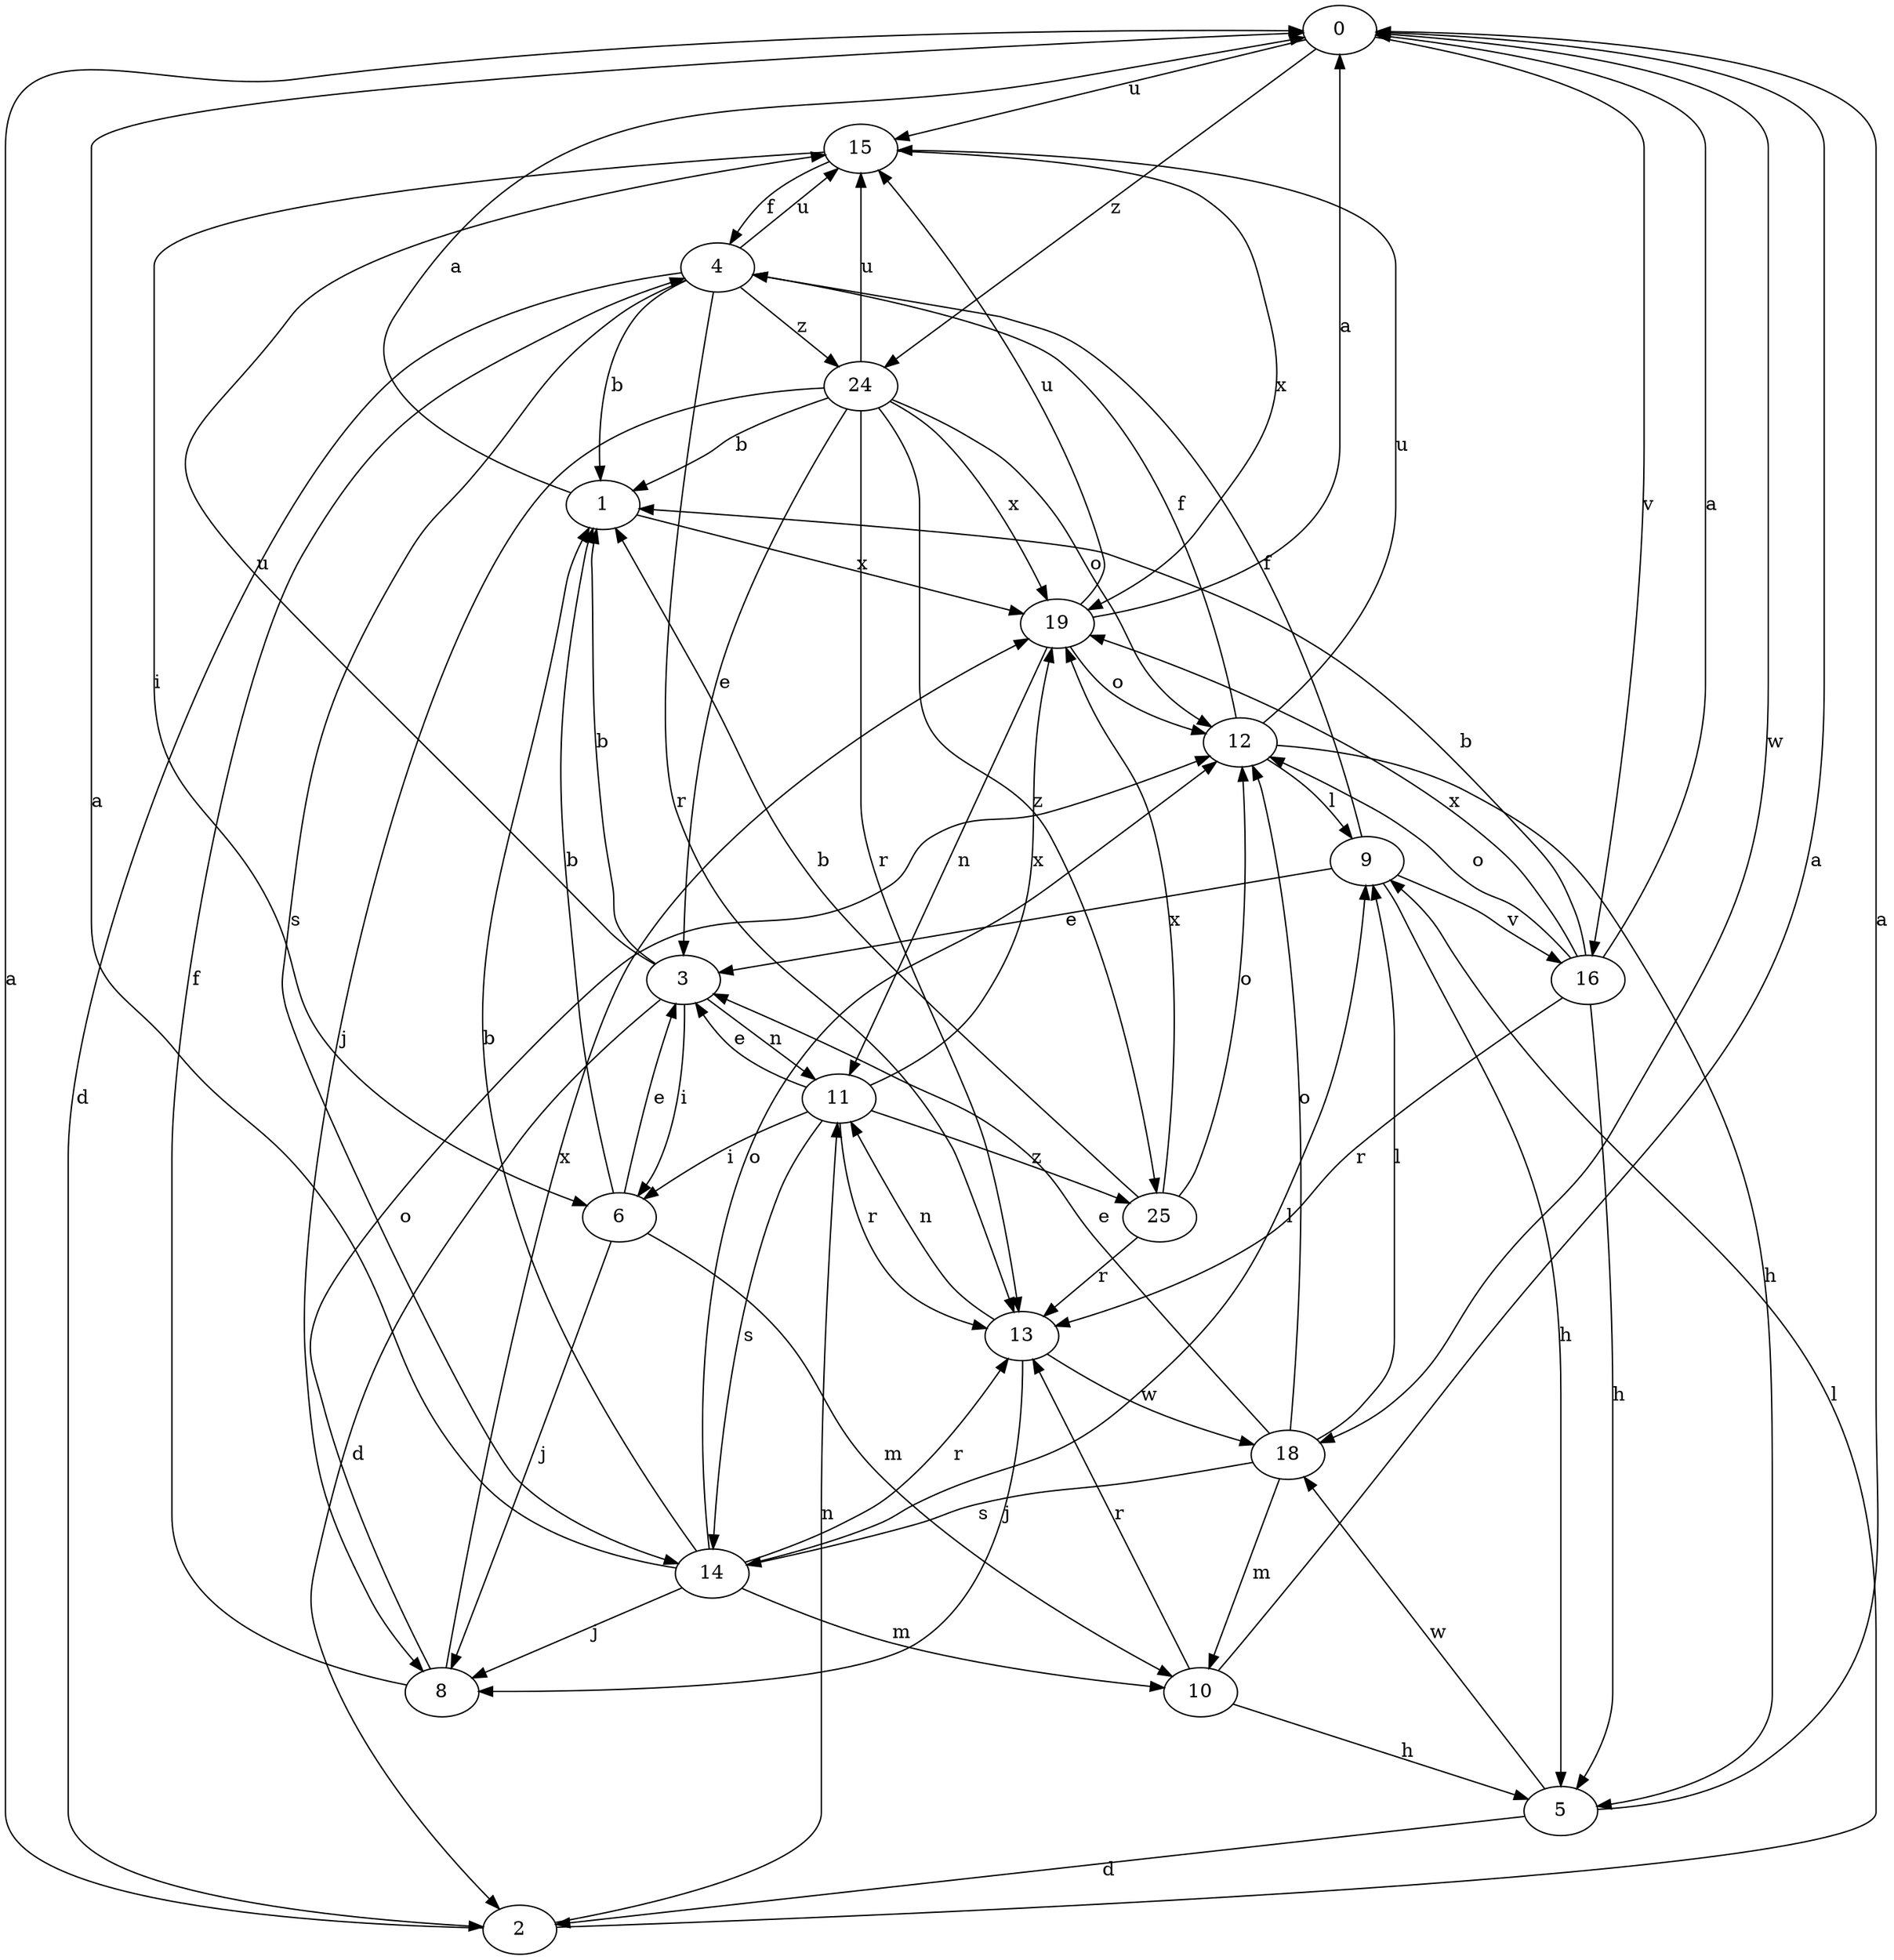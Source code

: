 strict digraph  {
0;
1;
2;
3;
4;
5;
6;
8;
9;
10;
11;
12;
13;
14;
15;
16;
18;
19;
24;
25;
0 -> 15  [label=u];
0 -> 16  [label=v];
0 -> 18  [label=w];
0 -> 24  [label=z];
1 -> 0  [label=a];
1 -> 19  [label=x];
2 -> 0  [label=a];
2 -> 9  [label=l];
2 -> 11  [label=n];
3 -> 1  [label=b];
3 -> 2  [label=d];
3 -> 6  [label=i];
3 -> 11  [label=n];
3 -> 15  [label=u];
4 -> 1  [label=b];
4 -> 2  [label=d];
4 -> 13  [label=r];
4 -> 14  [label=s];
4 -> 15  [label=u];
4 -> 24  [label=z];
5 -> 0  [label=a];
5 -> 2  [label=d];
5 -> 18  [label=w];
6 -> 1  [label=b];
6 -> 3  [label=e];
6 -> 8  [label=j];
6 -> 10  [label=m];
8 -> 4  [label=f];
8 -> 12  [label=o];
8 -> 19  [label=x];
9 -> 3  [label=e];
9 -> 4  [label=f];
9 -> 5  [label=h];
9 -> 16  [label=v];
10 -> 0  [label=a];
10 -> 5  [label=h];
10 -> 13  [label=r];
11 -> 3  [label=e];
11 -> 6  [label=i];
11 -> 13  [label=r];
11 -> 14  [label=s];
11 -> 19  [label=x];
11 -> 25  [label=z];
12 -> 4  [label=f];
12 -> 5  [label=h];
12 -> 9  [label=l];
12 -> 15  [label=u];
13 -> 8  [label=j];
13 -> 11  [label=n];
13 -> 18  [label=w];
14 -> 0  [label=a];
14 -> 1  [label=b];
14 -> 8  [label=j];
14 -> 9  [label=l];
14 -> 10  [label=m];
14 -> 12  [label=o];
14 -> 13  [label=r];
15 -> 4  [label=f];
15 -> 6  [label=i];
15 -> 19  [label=x];
16 -> 0  [label=a];
16 -> 1  [label=b];
16 -> 5  [label=h];
16 -> 12  [label=o];
16 -> 13  [label=r];
16 -> 19  [label=x];
18 -> 3  [label=e];
18 -> 9  [label=l];
18 -> 10  [label=m];
18 -> 12  [label=o];
18 -> 14  [label=s];
19 -> 0  [label=a];
19 -> 11  [label=n];
19 -> 12  [label=o];
19 -> 15  [label=u];
24 -> 1  [label=b];
24 -> 3  [label=e];
24 -> 8  [label=j];
24 -> 12  [label=o];
24 -> 13  [label=r];
24 -> 15  [label=u];
24 -> 19  [label=x];
24 -> 25  [label=z];
25 -> 1  [label=b];
25 -> 12  [label=o];
25 -> 13  [label=r];
25 -> 19  [label=x];
}
